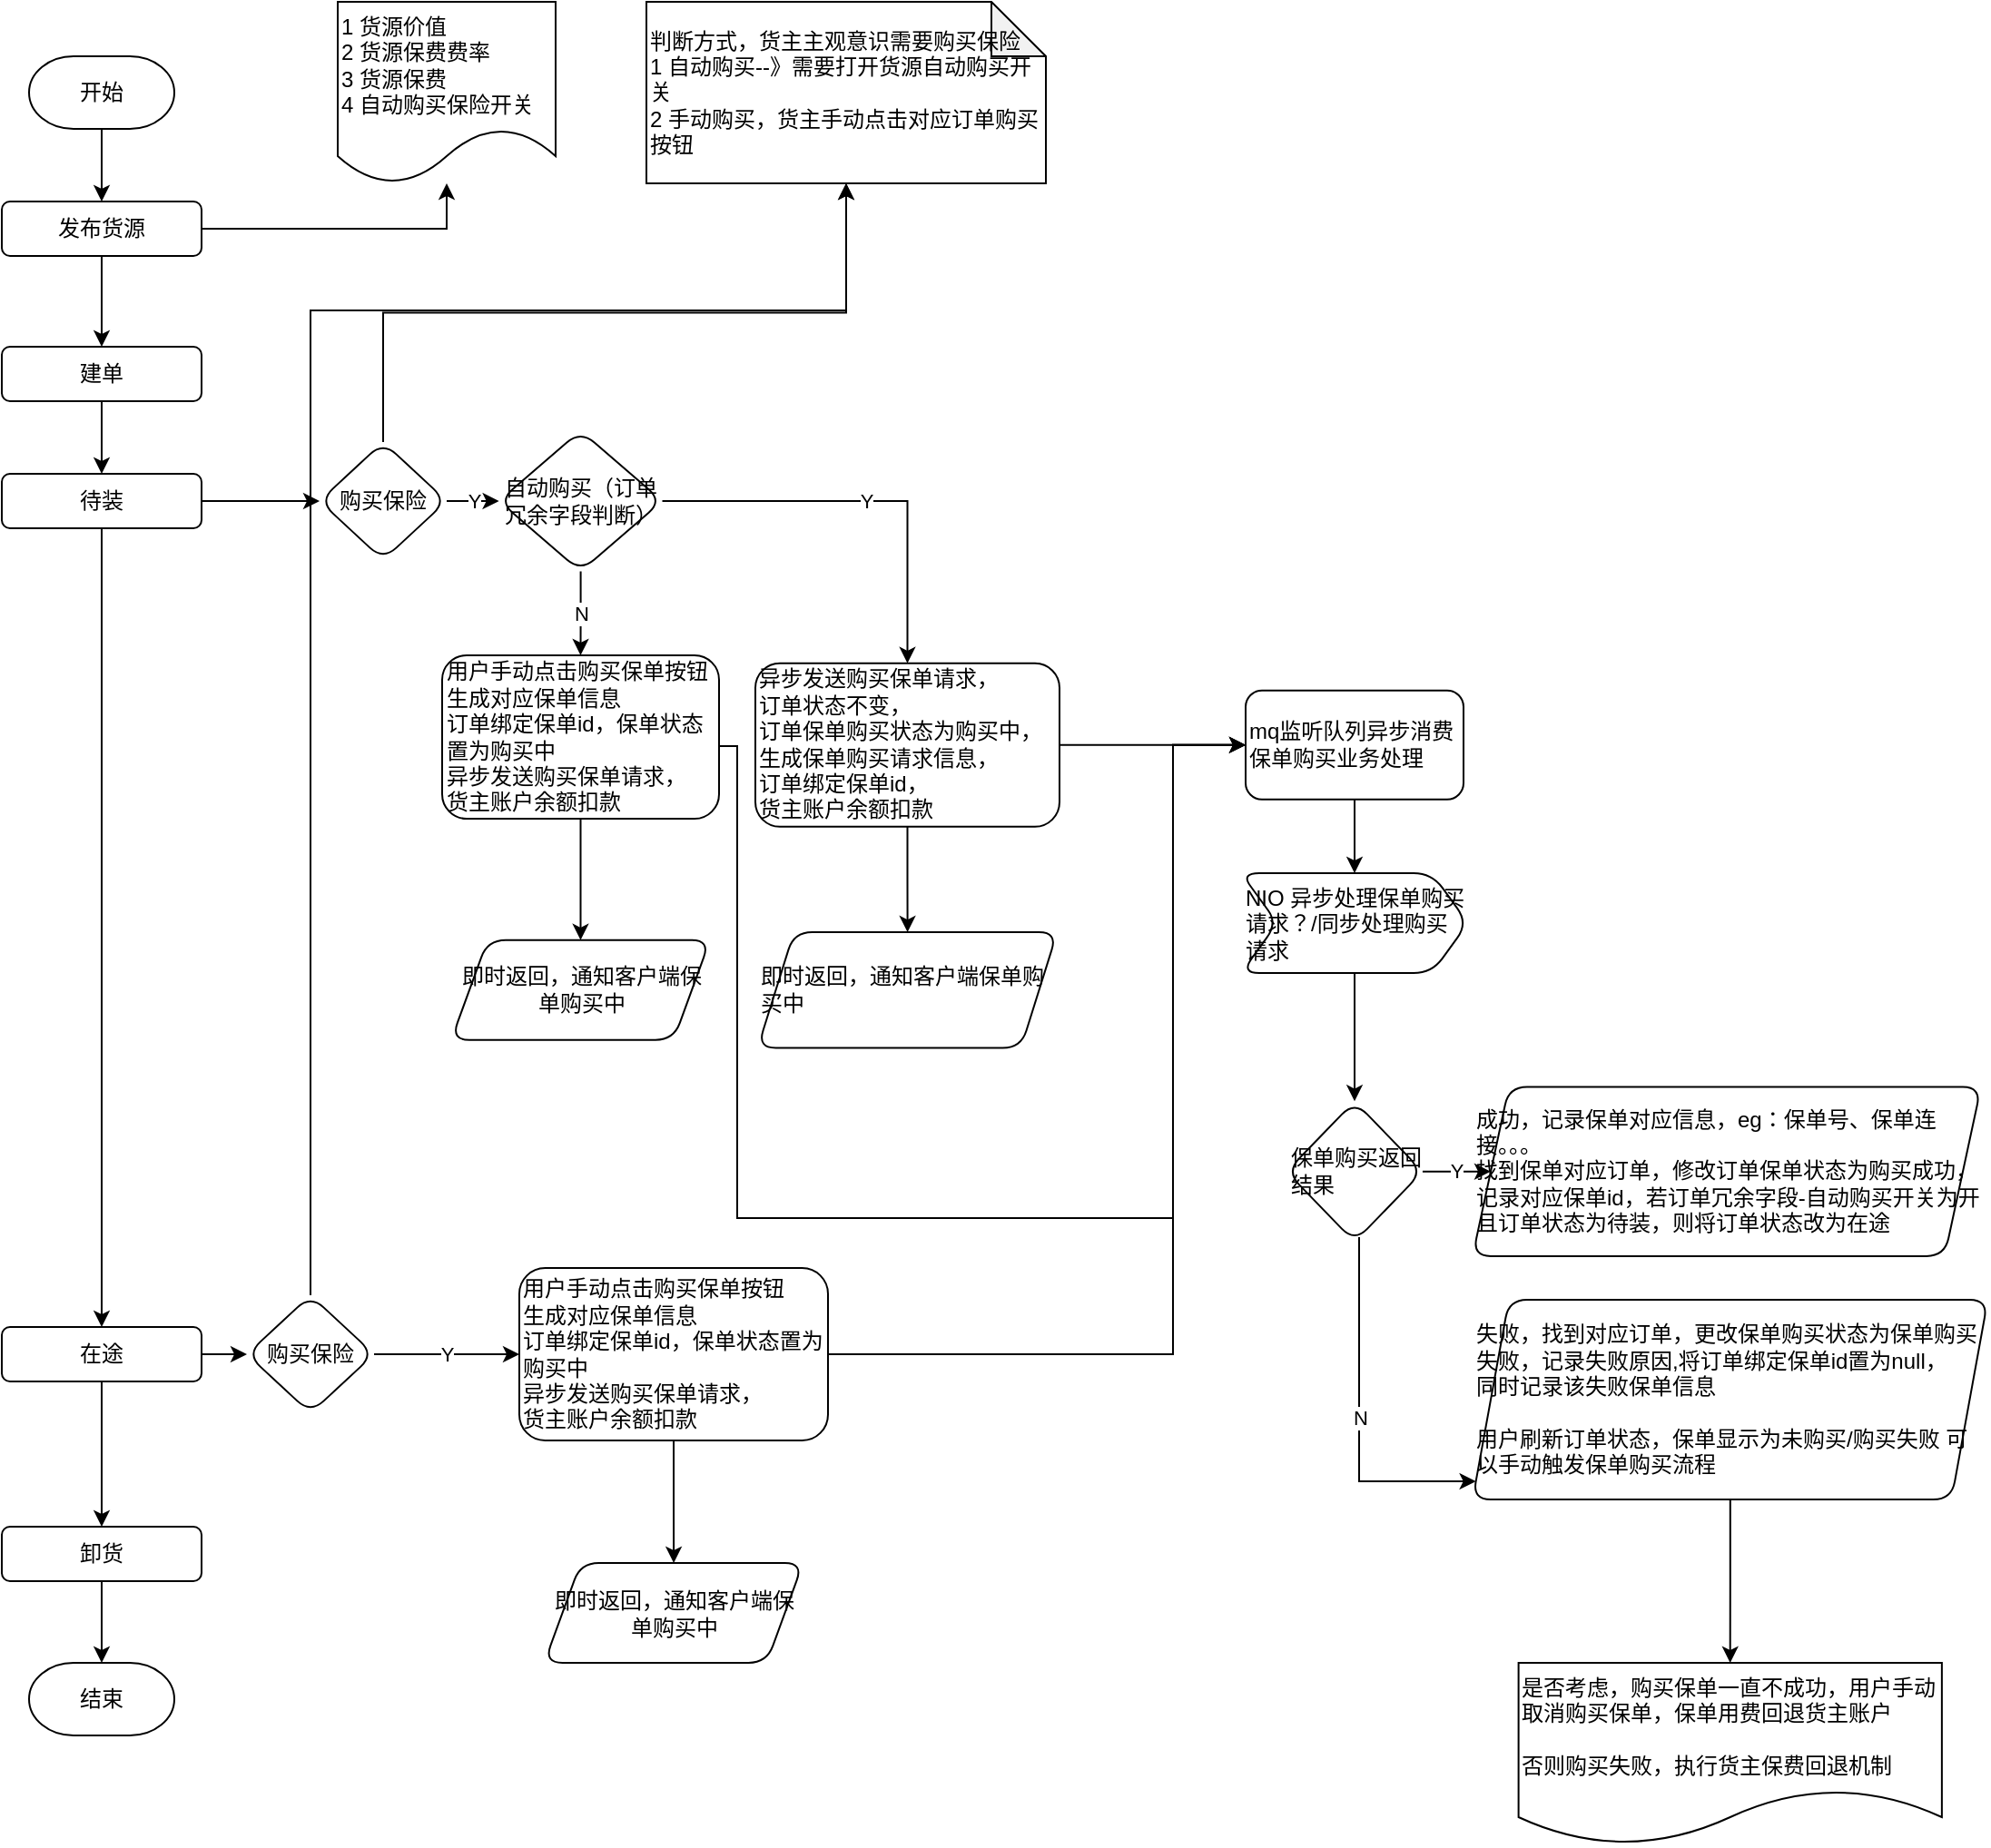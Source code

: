 <mxfile version="14.0.1" type="github">
  <diagram id="C5RBs43oDa-KdzZeNtuy" name="Page-1">
    <mxGraphModel dx="1422" dy="706" grid="1" gridSize="10" guides="1" tooltips="1" connect="1" arrows="1" fold="1" page="1" pageScale="1" pageWidth="827" pageHeight="1169" math="0" shadow="0">
      <root>
        <mxCell id="WIyWlLk6GJQsqaUBKTNV-0" />
        <mxCell id="WIyWlLk6GJQsqaUBKTNV-1" parent="WIyWlLk6GJQsqaUBKTNV-0" />
        <mxCell id="A1aLb6qsYqGWgr5VIU96-4" value="" style="edgeStyle=orthogonalEdgeStyle;rounded=0;orthogonalLoop=1;jettySize=auto;html=1;" parent="WIyWlLk6GJQsqaUBKTNV-1" source="A1aLb6qsYqGWgr5VIU96-0" target="A1aLb6qsYqGWgr5VIU96-3" edge="1">
          <mxGeometry relative="1" as="geometry" />
        </mxCell>
        <mxCell id="A1aLb6qsYqGWgr5VIU96-0" value="开始" style="strokeWidth=1;html=1;shape=mxgraph.flowchart.terminator;whiteSpace=wrap;rounded=1;shadow=0;glass=0;sketch=0;perimeterSpacing=0;" parent="WIyWlLk6GJQsqaUBKTNV-1" vertex="1">
          <mxGeometry x="90" y="70" width="80" height="40" as="geometry" />
        </mxCell>
        <mxCell id="A1aLb6qsYqGWgr5VIU96-6" value="" style="edgeStyle=orthogonalEdgeStyle;rounded=0;orthogonalLoop=1;jettySize=auto;html=1;" parent="WIyWlLk6GJQsqaUBKTNV-1" source="A1aLb6qsYqGWgr5VIU96-3" target="A1aLb6qsYqGWgr5VIU96-5" edge="1">
          <mxGeometry relative="1" as="geometry" />
        </mxCell>
        <mxCell id="A1aLb6qsYqGWgr5VIU96-8" value="" style="edgeStyle=orthogonalEdgeStyle;rounded=0;orthogonalLoop=1;jettySize=auto;html=1;" parent="WIyWlLk6GJQsqaUBKTNV-1" source="A1aLb6qsYqGWgr5VIU96-3" target="A1aLb6qsYqGWgr5VIU96-7" edge="1">
          <mxGeometry relative="1" as="geometry" />
        </mxCell>
        <mxCell id="A1aLb6qsYqGWgr5VIU96-3" value="发布货源" style="whiteSpace=wrap;html=1;rounded=1;shadow=0;strokeWidth=1;glass=0;sketch=0;" parent="WIyWlLk6GJQsqaUBKTNV-1" vertex="1">
          <mxGeometry x="75" y="150" width="110" height="30" as="geometry" />
        </mxCell>
        <mxCell id="A1aLb6qsYqGWgr5VIU96-5" value="&lt;div&gt;&lt;span&gt;1 货源价值&lt;/span&gt;&lt;/div&gt;&lt;div&gt;&lt;span&gt;2 货源保费费率&lt;/span&gt;&lt;/div&gt;&lt;div&gt;&lt;span&gt;3 货源保费&lt;/span&gt;&lt;/div&gt;&lt;div&gt;&lt;span&gt;4 自动购买保险开关&lt;/span&gt;&lt;/div&gt;" style="shape=document;whiteSpace=wrap;html=1;boundedLbl=1;rounded=1;shadow=0;strokeWidth=1;glass=0;sketch=0;align=left;" parent="WIyWlLk6GJQsqaUBKTNV-1" vertex="1">
          <mxGeometry x="260" y="40" width="120" height="100" as="geometry" />
        </mxCell>
        <mxCell id="A1aLb6qsYqGWgr5VIU96-10" value="" style="edgeStyle=orthogonalEdgeStyle;rounded=0;orthogonalLoop=1;jettySize=auto;html=1;" parent="WIyWlLk6GJQsqaUBKTNV-1" source="A1aLb6qsYqGWgr5VIU96-7" target="A1aLb6qsYqGWgr5VIU96-9" edge="1">
          <mxGeometry relative="1" as="geometry" />
        </mxCell>
        <mxCell id="A1aLb6qsYqGWgr5VIU96-7" value="建单" style="whiteSpace=wrap;html=1;rounded=1;shadow=0;strokeWidth=1;glass=0;sketch=0;" parent="WIyWlLk6GJQsqaUBKTNV-1" vertex="1">
          <mxGeometry x="75" y="230" width="110" height="30" as="geometry" />
        </mxCell>
        <mxCell id="A1aLb6qsYqGWgr5VIU96-12" value="" style="edgeStyle=orthogonalEdgeStyle;rounded=0;orthogonalLoop=1;jettySize=auto;html=1;" parent="WIyWlLk6GJQsqaUBKTNV-1" source="A1aLb6qsYqGWgr5VIU96-9" target="A1aLb6qsYqGWgr5VIU96-11" edge="1">
          <mxGeometry relative="1" as="geometry" />
        </mxCell>
        <mxCell id="A1aLb6qsYqGWgr5VIU96-45" value="" style="edgeStyle=orthogonalEdgeStyle;rounded=0;orthogonalLoop=1;jettySize=auto;html=1;" parent="WIyWlLk6GJQsqaUBKTNV-1" source="A1aLb6qsYqGWgr5VIU96-9" target="A1aLb6qsYqGWgr5VIU96-44" edge="1">
          <mxGeometry relative="1" as="geometry" />
        </mxCell>
        <mxCell id="A1aLb6qsYqGWgr5VIU96-9" value="待装" style="whiteSpace=wrap;html=1;rounded=1;shadow=0;strokeWidth=1;glass=0;sketch=0;" parent="WIyWlLk6GJQsqaUBKTNV-1" vertex="1">
          <mxGeometry x="75" y="300" width="110" height="30" as="geometry" />
        </mxCell>
        <mxCell id="A1aLb6qsYqGWgr5VIU96-16" value="" style="edgeStyle=orthogonalEdgeStyle;rounded=0;orthogonalLoop=1;jettySize=auto;html=1;exitX=0.5;exitY=0;exitDx=0;exitDy=0;" parent="WIyWlLk6GJQsqaUBKTNV-1" source="A1aLb6qsYqGWgr5VIU96-11" target="A1aLb6qsYqGWgr5VIU96-15" edge="1">
          <mxGeometry relative="1" as="geometry" />
        </mxCell>
        <mxCell id="A1aLb6qsYqGWgr5VIU96-20" value="Y" style="edgeStyle=orthogonalEdgeStyle;rounded=0;orthogonalLoop=1;jettySize=auto;html=1;" parent="WIyWlLk6GJQsqaUBKTNV-1" source="A1aLb6qsYqGWgr5VIU96-11" target="A1aLb6qsYqGWgr5VIU96-19" edge="1">
          <mxGeometry relative="1" as="geometry" />
        </mxCell>
        <mxCell id="A1aLb6qsYqGWgr5VIU96-11" value="购买保险" style="rhombus;whiteSpace=wrap;html=1;rounded=1;shadow=0;strokeWidth=1;glass=0;sketch=0;" parent="WIyWlLk6GJQsqaUBKTNV-1" vertex="1">
          <mxGeometry x="250" y="282.5" width="70" height="65" as="geometry" />
        </mxCell>
        <mxCell id="A1aLb6qsYqGWgr5VIU96-15" value="判断方式，货主主观意识需要购买保险&lt;br&gt;1 自动购买--》需要打开货源自动购买开关&lt;br&gt;2 手动购买，货主手动点击对应订单购买按钮" style="shape=note;whiteSpace=wrap;html=1;backgroundOutline=1;darkOpacity=0.05;rounded=1;shadow=0;strokeWidth=1;glass=0;sketch=0;align=left;" parent="WIyWlLk6GJQsqaUBKTNV-1" vertex="1">
          <mxGeometry x="430" y="40" width="220" height="100" as="geometry" />
        </mxCell>
        <mxCell id="A1aLb6qsYqGWgr5VIU96-22" value="Y" style="edgeStyle=orthogonalEdgeStyle;rounded=0;orthogonalLoop=1;jettySize=auto;html=1;exitX=1;exitY=0.5;exitDx=0;exitDy=0;" parent="WIyWlLk6GJQsqaUBKTNV-1" source="A1aLb6qsYqGWgr5VIU96-19" target="A1aLb6qsYqGWgr5VIU96-21" edge="1">
          <mxGeometry relative="1" as="geometry">
            <mxPoint x="460" y="315" as="sourcePoint" />
          </mxGeometry>
        </mxCell>
        <mxCell id="A1aLb6qsYqGWgr5VIU96-40" value="N" style="edgeStyle=orthogonalEdgeStyle;rounded=0;orthogonalLoop=1;jettySize=auto;html=1;" parent="WIyWlLk6GJQsqaUBKTNV-1" source="A1aLb6qsYqGWgr5VIU96-19" target="A1aLb6qsYqGWgr5VIU96-39" edge="1">
          <mxGeometry relative="1" as="geometry" />
        </mxCell>
        <mxCell id="A1aLb6qsYqGWgr5VIU96-19" value="自动购买（订单冗余字段判断）" style="rhombus;whiteSpace=wrap;html=1;rounded=1;shadow=0;strokeWidth=1;glass=0;sketch=0;" parent="WIyWlLk6GJQsqaUBKTNV-1" vertex="1">
          <mxGeometry x="348.75" y="276.25" width="90" height="77.5" as="geometry" />
        </mxCell>
        <mxCell id="A1aLb6qsYqGWgr5VIU96-26" value="" style="edgeStyle=orthogonalEdgeStyle;rounded=0;orthogonalLoop=1;jettySize=auto;html=1;" parent="WIyWlLk6GJQsqaUBKTNV-1" source="A1aLb6qsYqGWgr5VIU96-21" target="A1aLb6qsYqGWgr5VIU96-25" edge="1">
          <mxGeometry relative="1" as="geometry" />
        </mxCell>
        <mxCell id="A1aLb6qsYqGWgr5VIU96-43" style="edgeStyle=orthogonalEdgeStyle;rounded=0;orthogonalLoop=1;jettySize=auto;html=1;exitX=1;exitY=0.5;exitDx=0;exitDy=0;" parent="WIyWlLk6GJQsqaUBKTNV-1" source="A1aLb6qsYqGWgr5VIU96-21" target="A1aLb6qsYqGWgr5VIU96-27" edge="1">
          <mxGeometry relative="1" as="geometry" />
        </mxCell>
        <mxCell id="A1aLb6qsYqGWgr5VIU96-21" value="异步发送购买保单请求，&lt;br&gt;订单状态不变，&lt;br&gt;订单保单购买状态为购买中，&lt;br&gt;生成保单购买请求信息，&lt;br&gt;订单绑定保单id，&lt;br&gt;货主账户余额扣款" style="whiteSpace=wrap;html=1;rounded=1;shadow=0;strokeWidth=1;glass=0;sketch=0;align=left;" parent="WIyWlLk6GJQsqaUBKTNV-1" vertex="1">
          <mxGeometry x="490" y="404.38" width="167.5" height="90" as="geometry" />
        </mxCell>
        <mxCell id="A1aLb6qsYqGWgr5VIU96-25" value="&lt;span&gt;即时返回，通知客户端保单购买中&lt;/span&gt;" style="shape=parallelogram;perimeter=parallelogramPerimeter;whiteSpace=wrap;html=1;fixedSize=1;rounded=1;shadow=0;align=left;strokeWidth=1;glass=0;sketch=0;" parent="WIyWlLk6GJQsqaUBKTNV-1" vertex="1">
          <mxGeometry x="491.25" y="552.51" width="165" height="63.75" as="geometry" />
        </mxCell>
        <mxCell id="A1aLb6qsYqGWgr5VIU96-30" value="" style="edgeStyle=orthogonalEdgeStyle;rounded=0;orthogonalLoop=1;jettySize=auto;html=1;" parent="WIyWlLk6GJQsqaUBKTNV-1" source="A1aLb6qsYqGWgr5VIU96-27" target="A1aLb6qsYqGWgr5VIU96-29" edge="1">
          <mxGeometry relative="1" as="geometry" />
        </mxCell>
        <mxCell id="A1aLb6qsYqGWgr5VIU96-27" value="mq监听队列异步消费保单购买业务处理" style="whiteSpace=wrap;html=1;rounded=1;shadow=0;align=left;strokeWidth=1;glass=0;sketch=0;" parent="WIyWlLk6GJQsqaUBKTNV-1" vertex="1">
          <mxGeometry x="760" y="419.375" width="120" height="60" as="geometry" />
        </mxCell>
        <mxCell id="A1aLb6qsYqGWgr5VIU96-34" value="" style="edgeStyle=orthogonalEdgeStyle;rounded=0;orthogonalLoop=1;jettySize=auto;html=1;" parent="WIyWlLk6GJQsqaUBKTNV-1" source="A1aLb6qsYqGWgr5VIU96-29" target="A1aLb6qsYqGWgr5VIU96-33" edge="1">
          <mxGeometry relative="1" as="geometry" />
        </mxCell>
        <mxCell id="A1aLb6qsYqGWgr5VIU96-29" value="NIO 异步处理保单购买请求？/同步处理购买请求" style="shape=step;perimeter=stepPerimeter;whiteSpace=wrap;html=1;fixedSize=1;rounded=1;shadow=0;align=left;strokeWidth=1;glass=0;sketch=0;" parent="WIyWlLk6GJQsqaUBKTNV-1" vertex="1">
          <mxGeometry x="757.5" y="520" width="125" height="55" as="geometry" />
        </mxCell>
        <mxCell id="A1aLb6qsYqGWgr5VIU96-36" value="Y" style="edgeStyle=orthogonalEdgeStyle;rounded=0;orthogonalLoop=1;jettySize=auto;html=1;" parent="WIyWlLk6GJQsqaUBKTNV-1" source="A1aLb6qsYqGWgr5VIU96-33" target="A1aLb6qsYqGWgr5VIU96-35" edge="1">
          <mxGeometry relative="1" as="geometry" />
        </mxCell>
        <mxCell id="A1aLb6qsYqGWgr5VIU96-38" value="N" style="edgeStyle=orthogonalEdgeStyle;rounded=0;orthogonalLoop=1;jettySize=auto;html=1;" parent="WIyWlLk6GJQsqaUBKTNV-1" source="A1aLb6qsYqGWgr5VIU96-33" target="A1aLb6qsYqGWgr5VIU96-37" edge="1">
          <mxGeometry relative="1" as="geometry">
            <Array as="points">
              <mxPoint x="822.5" y="855" />
            </Array>
          </mxGeometry>
        </mxCell>
        <mxCell id="A1aLb6qsYqGWgr5VIU96-33" value="保单购买返回结果" style="rhombus;whiteSpace=wrap;html=1;rounded=1;shadow=0;align=left;strokeWidth=1;glass=0;sketch=0;" parent="WIyWlLk6GJQsqaUBKTNV-1" vertex="1">
          <mxGeometry x="782.5" y="645.63" width="75" height="77.5" as="geometry" />
        </mxCell>
        <mxCell id="A1aLb6qsYqGWgr5VIU96-35" value="成功，记录保单对应信息，eg：保单号、保单连接。。。&lt;br&gt;找到保单对应订单，修改订单保单状态为购买成功，记录对应保单id，若订单冗余字段-自动购买开关为开且订单状态为待装，则将订单状态改为在途" style="shape=parallelogram;perimeter=parallelogramPerimeter;whiteSpace=wrap;html=1;fixedSize=1;rounded=1;shadow=0;align=left;strokeWidth=1;glass=0;sketch=0;" parent="WIyWlLk6GJQsqaUBKTNV-1" vertex="1">
          <mxGeometry x="885" y="637.81" width="280" height="93.13" as="geometry" />
        </mxCell>
        <mxCell id="A1aLb6qsYqGWgr5VIU96-57" value="" style="edgeStyle=orthogonalEdgeStyle;rounded=0;orthogonalLoop=1;jettySize=auto;html=1;strokeColor=#000000;" parent="WIyWlLk6GJQsqaUBKTNV-1" source="A1aLb6qsYqGWgr5VIU96-37" target="A1aLb6qsYqGWgr5VIU96-56" edge="1">
          <mxGeometry relative="1" as="geometry" />
        </mxCell>
        <mxCell id="A1aLb6qsYqGWgr5VIU96-37" value="失败，找到对应订单，更改保单购买状态为保单购买失败，记录失败原因,将订单绑定保单id置为null，&lt;br&gt;同时记录该失败保单信息&lt;br&gt;&lt;br&gt;用户刷新订单状态，保单显示为未购买/购买失败 可以手动触发保单购买流程" style="shape=parallelogram;perimeter=parallelogramPerimeter;whiteSpace=wrap;html=1;fixedSize=1;rounded=1;shadow=0;align=left;strokeWidth=1;glass=0;sketch=0;" parent="WIyWlLk6GJQsqaUBKTNV-1" vertex="1">
          <mxGeometry x="885" y="755.01" width="283.75" height="110" as="geometry" />
        </mxCell>
        <mxCell id="A1aLb6qsYqGWgr5VIU96-42" value="" style="edgeStyle=orthogonalEdgeStyle;rounded=0;orthogonalLoop=1;jettySize=auto;html=1;" parent="WIyWlLk6GJQsqaUBKTNV-1" source="A1aLb6qsYqGWgr5VIU96-39" target="A1aLb6qsYqGWgr5VIU96-41" edge="1">
          <mxGeometry relative="1" as="geometry" />
        </mxCell>
        <mxCell id="A1aLb6qsYqGWgr5VIU96-55" style="edgeStyle=orthogonalEdgeStyle;rounded=0;orthogonalLoop=1;jettySize=auto;html=1;exitX=1;exitY=0.5;exitDx=0;exitDy=0;entryX=0;entryY=0.5;entryDx=0;entryDy=0;strokeColor=#000000;" parent="WIyWlLk6GJQsqaUBKTNV-1" source="A1aLb6qsYqGWgr5VIU96-39" target="A1aLb6qsYqGWgr5VIU96-27" edge="1">
          <mxGeometry relative="1" as="geometry">
            <Array as="points">
              <mxPoint x="480" y="450" />
              <mxPoint x="480" y="710" />
              <mxPoint x="720" y="710" />
              <mxPoint x="720" y="449" />
            </Array>
          </mxGeometry>
        </mxCell>
        <mxCell id="A1aLb6qsYqGWgr5VIU96-39" value="用户手动点击购买保单按钮&lt;br&gt;生成对应保单信息&lt;br&gt;订单绑定保单id，保单状态置为购买中&lt;br&gt;异步发送购买保单请求，&lt;br&gt;货主账户余额扣款" style="whiteSpace=wrap;html=1;rounded=1;shadow=0;strokeWidth=1;glass=0;sketch=0;align=left;" parent="WIyWlLk6GJQsqaUBKTNV-1" vertex="1">
          <mxGeometry x="317.5" y="400" width="152.5" height="90" as="geometry" />
        </mxCell>
        <mxCell id="A1aLb6qsYqGWgr5VIU96-41" value="即时返回，通知客户端保单购买中" style="shape=parallelogram;perimeter=parallelogramPerimeter;whiteSpace=wrap;html=1;fixedSize=1;rounded=1;shadow=0;strokeWidth=1;glass=0;sketch=0;" parent="WIyWlLk6GJQsqaUBKTNV-1" vertex="1">
          <mxGeometry x="322.5" y="556.88" width="142.5" height="55" as="geometry" />
        </mxCell>
        <mxCell id="A1aLb6qsYqGWgr5VIU96-47" style="edgeStyle=orthogonalEdgeStyle;rounded=0;orthogonalLoop=1;jettySize=auto;html=1;exitX=1;exitY=0.5;exitDx=0;exitDy=0;entryX=0;entryY=0.5;entryDx=0;entryDy=0;" parent="WIyWlLk6GJQsqaUBKTNV-1" source="A1aLb6qsYqGWgr5VIU96-44" target="A1aLb6qsYqGWgr5VIU96-46" edge="1">
          <mxGeometry relative="1" as="geometry" />
        </mxCell>
        <mxCell id="A1aLb6qsYqGWgr5VIU96-59" value="" style="edgeStyle=orthogonalEdgeStyle;rounded=0;orthogonalLoop=1;jettySize=auto;html=1;strokeColor=#000000;" parent="WIyWlLk6GJQsqaUBKTNV-1" source="A1aLb6qsYqGWgr5VIU96-44" target="A1aLb6qsYqGWgr5VIU96-58" edge="1">
          <mxGeometry relative="1" as="geometry" />
        </mxCell>
        <mxCell id="A1aLb6qsYqGWgr5VIU96-44" value="在途" style="whiteSpace=wrap;html=1;rounded=1;shadow=0;strokeWidth=1;glass=0;sketch=0;" parent="WIyWlLk6GJQsqaUBKTNV-1" vertex="1">
          <mxGeometry x="75" y="770" width="110" height="30" as="geometry" />
        </mxCell>
        <mxCell id="A1aLb6qsYqGWgr5VIU96-49" value="Y" style="edgeStyle=orthogonalEdgeStyle;rounded=0;orthogonalLoop=1;jettySize=auto;html=1;exitX=1;exitY=0.5;exitDx=0;exitDy=0;strokeColor=#000000;" parent="WIyWlLk6GJQsqaUBKTNV-1" source="A1aLb6qsYqGWgr5VIU96-46" target="A1aLb6qsYqGWgr5VIU96-51" edge="1">
          <mxGeometry relative="1" as="geometry">
            <mxPoint x="370" y="785" as="targetPoint" />
          </mxGeometry>
        </mxCell>
        <mxCell id="Zzf6l3dxn1d_fBN0yygW-0" style="edgeStyle=orthogonalEdgeStyle;rounded=0;orthogonalLoop=1;jettySize=auto;html=1;exitX=0.5;exitY=0;exitDx=0;exitDy=0;entryX=0.5;entryY=1;entryDx=0;entryDy=0;entryPerimeter=0;" edge="1" parent="WIyWlLk6GJQsqaUBKTNV-1" source="A1aLb6qsYqGWgr5VIU96-46" target="A1aLb6qsYqGWgr5VIU96-15">
          <mxGeometry relative="1" as="geometry">
            <Array as="points">
              <mxPoint x="245" y="210" />
              <mxPoint x="540" y="210" />
            </Array>
          </mxGeometry>
        </mxCell>
        <mxCell id="A1aLb6qsYqGWgr5VIU96-46" value="购买保险" style="rhombus;whiteSpace=wrap;html=1;rounded=1;shadow=0;strokeWidth=1;glass=0;sketch=0;" parent="WIyWlLk6GJQsqaUBKTNV-1" vertex="1">
          <mxGeometry x="210" y="752.5" width="70" height="65" as="geometry" />
        </mxCell>
        <mxCell id="A1aLb6qsYqGWgr5VIU96-50" value="" style="edgeStyle=orthogonalEdgeStyle;rounded=0;orthogonalLoop=1;jettySize=auto;html=1;" parent="WIyWlLk6GJQsqaUBKTNV-1" source="A1aLb6qsYqGWgr5VIU96-51" target="A1aLb6qsYqGWgr5VIU96-52" edge="1">
          <mxGeometry relative="1" as="geometry" />
        </mxCell>
        <mxCell id="A1aLb6qsYqGWgr5VIU96-54" style="edgeStyle=orthogonalEdgeStyle;rounded=0;orthogonalLoop=1;jettySize=auto;html=1;exitX=1;exitY=0.5;exitDx=0;exitDy=0;entryX=0;entryY=0.5;entryDx=0;entryDy=0;strokeColor=#000000;" parent="WIyWlLk6GJQsqaUBKTNV-1" source="A1aLb6qsYqGWgr5VIU96-51" target="A1aLb6qsYqGWgr5VIU96-27" edge="1">
          <mxGeometry relative="1" as="geometry">
            <Array as="points">
              <mxPoint x="720" y="785" />
              <mxPoint x="720" y="449" />
            </Array>
          </mxGeometry>
        </mxCell>
        <mxCell id="A1aLb6qsYqGWgr5VIU96-51" value="用户手动点击购买保单按钮&lt;br&gt;生成对应保单信息&lt;br&gt;订单绑定保单id，保单状态置为购买中&lt;br&gt;异步发送购买保单请求，&lt;br&gt;货主账户余额扣款" style="whiteSpace=wrap;html=1;rounded=1;shadow=0;strokeWidth=1;glass=0;sketch=0;align=left;" parent="WIyWlLk6GJQsqaUBKTNV-1" vertex="1">
          <mxGeometry x="360" y="737.5" width="170" height="95" as="geometry" />
        </mxCell>
        <mxCell id="A1aLb6qsYqGWgr5VIU96-52" value="即时返回，通知客户端保单购买中" style="shape=parallelogram;perimeter=parallelogramPerimeter;whiteSpace=wrap;html=1;fixedSize=1;rounded=1;shadow=0;strokeWidth=1;glass=0;sketch=0;" parent="WIyWlLk6GJQsqaUBKTNV-1" vertex="1">
          <mxGeometry x="373.75" y="900" width="142.5" height="55" as="geometry" />
        </mxCell>
        <mxCell id="A1aLb6qsYqGWgr5VIU96-56" value="是否考虑，购买保单一直不成功，用户手动取消购买保单，保单用费回退货主账户&lt;br&gt;&lt;br&gt;否则购买失败，执行货主保费回退机制" style="shape=document;whiteSpace=wrap;html=1;boundedLbl=1;rounded=1;shadow=0;align=left;strokeWidth=1;glass=0;sketch=0;" parent="WIyWlLk6GJQsqaUBKTNV-1" vertex="1">
          <mxGeometry x="910.31" y="955" width="233.13" height="100.01" as="geometry" />
        </mxCell>
        <mxCell id="A1aLb6qsYqGWgr5VIU96-61" style="edgeStyle=orthogonalEdgeStyle;rounded=0;orthogonalLoop=1;jettySize=auto;html=1;exitX=0.5;exitY=1;exitDx=0;exitDy=0;entryX=0.5;entryY=0;entryDx=0;entryDy=0;entryPerimeter=0;strokeColor=#000000;" parent="WIyWlLk6GJQsqaUBKTNV-1" source="A1aLb6qsYqGWgr5VIU96-58" target="A1aLb6qsYqGWgr5VIU96-60" edge="1">
          <mxGeometry relative="1" as="geometry" />
        </mxCell>
        <mxCell id="A1aLb6qsYqGWgr5VIU96-58" value="卸货" style="whiteSpace=wrap;html=1;rounded=1;shadow=0;strokeWidth=1;glass=0;sketch=0;" parent="WIyWlLk6GJQsqaUBKTNV-1" vertex="1">
          <mxGeometry x="75" y="880" width="110" height="30" as="geometry" />
        </mxCell>
        <mxCell id="A1aLb6qsYqGWgr5VIU96-60" value="结束" style="strokeWidth=1;html=1;shape=mxgraph.flowchart.terminator;whiteSpace=wrap;rounded=1;shadow=0;glass=0;sketch=0;perimeterSpacing=0;" parent="WIyWlLk6GJQsqaUBKTNV-1" vertex="1">
          <mxGeometry x="90" y="955" width="80" height="40" as="geometry" />
        </mxCell>
      </root>
    </mxGraphModel>
  </diagram>
</mxfile>
